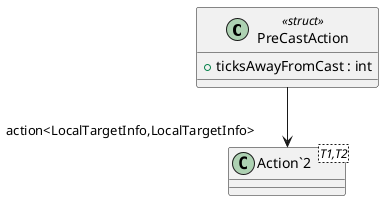 @startuml
class PreCastAction <<struct>> {
    + ticksAwayFromCast : int
}
class "Action`2"<T1,T2> {
}
PreCastAction --> "action<LocalTargetInfo,LocalTargetInfo>" "Action`2"
@enduml
